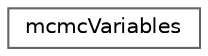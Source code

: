 digraph "Graphical Class Hierarchy"
{
 // LATEX_PDF_SIZE
  bgcolor="transparent";
  edge [fontname=Helvetica,fontsize=10,labelfontname=Helvetica,labelfontsize=10];
  node [fontname=Helvetica,fontsize=10,shape=box,height=0.2,width=0.4];
  rankdir="LR";
  Node0 [id="Node000000",label="mcmcVariables",height=0.2,width=0.4,color="grey40", fillcolor="white", style="filled",URL="$structmcmcVariables.html",tooltip=" "];
}
